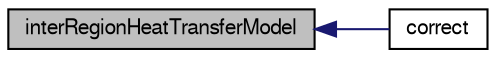digraph "interRegionHeatTransferModel"
{
  bgcolor="transparent";
  edge [fontname="FreeSans",fontsize="10",labelfontname="FreeSans",labelfontsize="10"];
  node [fontname="FreeSans",fontsize="10",shape=record];
  rankdir="LR";
  Node1 [label="interRegionHeatTransferModel",height=0.2,width=0.4,color="black", fillcolor="grey75", style="filled", fontcolor="black"];
  Node1 -> Node2 [dir="back",color="midnightblue",fontsize="10",style="solid",fontname="FreeSans"];
  Node2 [label="correct",height=0.2,width=0.4,color="black",URL="$a23542.html#a3ae44b28050c3aa494c1d8e18cf618c1",tooltip="Correct to calculate the inter-region heat transfer coefficient. "];
}

